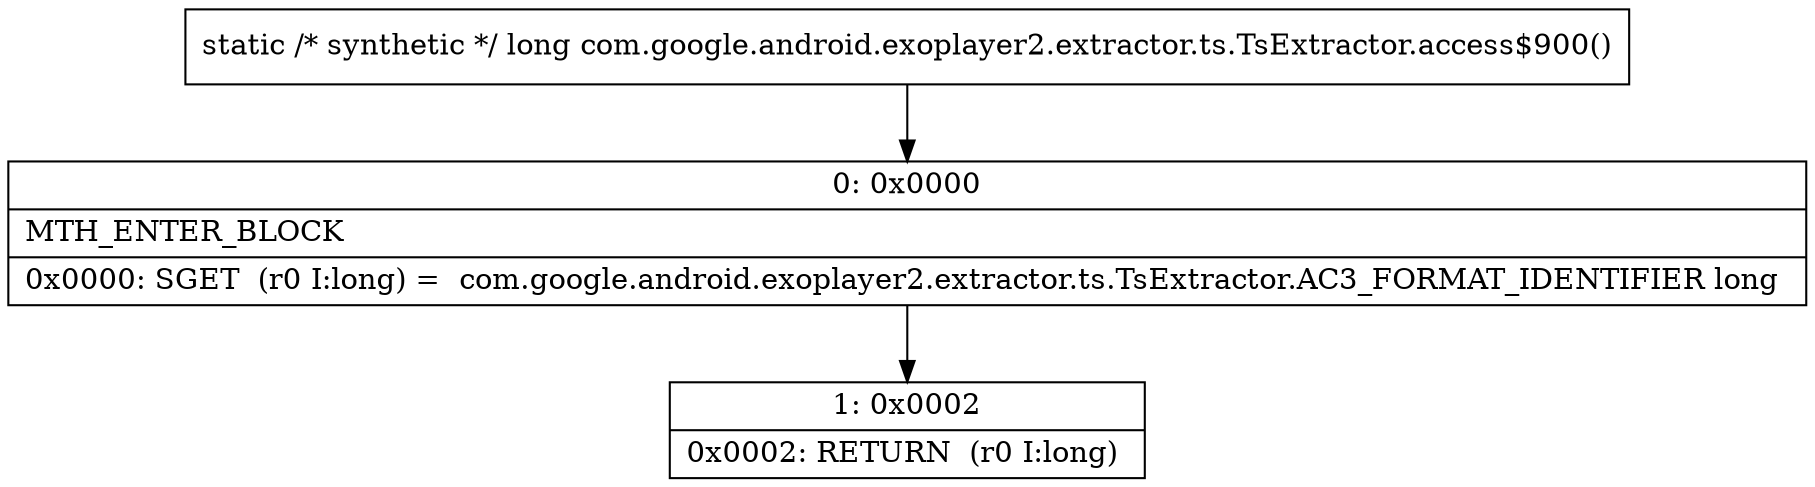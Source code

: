 digraph "CFG forcom.google.android.exoplayer2.extractor.ts.TsExtractor.access$900()J" {
Node_0 [shape=record,label="{0\:\ 0x0000|MTH_ENTER_BLOCK\l|0x0000: SGET  (r0 I:long) =  com.google.android.exoplayer2.extractor.ts.TsExtractor.AC3_FORMAT_IDENTIFIER long \l}"];
Node_1 [shape=record,label="{1\:\ 0x0002|0x0002: RETURN  (r0 I:long) \l}"];
MethodNode[shape=record,label="{static \/* synthetic *\/ long com.google.android.exoplayer2.extractor.ts.TsExtractor.access$900() }"];
MethodNode -> Node_0;
Node_0 -> Node_1;
}

